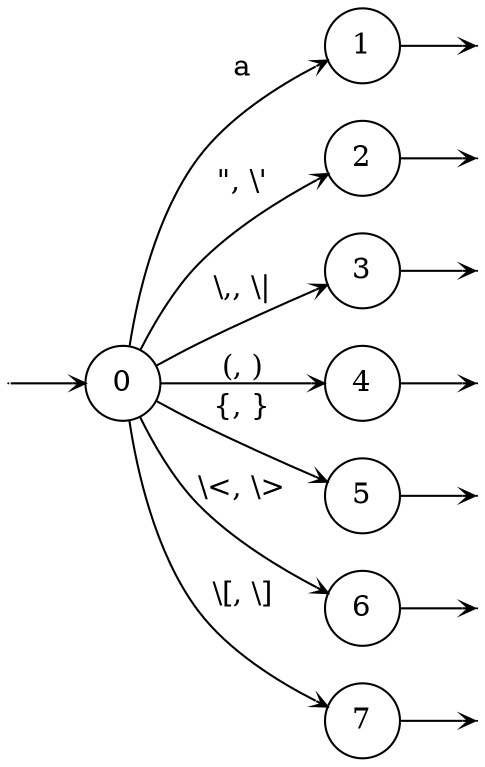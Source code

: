 digraph
{
  vcsn_context = "[\"\\'()\\,\\<\\>\\[\\]abcdefghijklmnopqrstuvwxyz{\\|}]? → 𝔹"
  rankdir = LR
  edge [arrowhead = vee, arrowsize = .6]
  {
    node [shape = point, width = 0]
    I0
    F1
    F2
    F3
    F4
    F5
    F6
    F7
  }
  {
    node [shape = circle, style = rounded, width = 0.5]
    0
    1
    2
    3
    4
    5
    6
    7
  }
  I0 -> 0
  0 -> 1 [label = "a"]
  0 -> 2 [label = "\", \\'"]
  0 -> 3 [label = "\\,, \\|"]
  0 -> 4 [label = "(, )"]
  0 -> 5 [label = "{, }"]
  0 -> 6 [label = "\\<, \\>"]
  0 -> 7 [label = "\\[, \\]"]
  1 -> F1
  2 -> F2
  3 -> F3
  4 -> F4
  5 -> F5
  6 -> F6
  7 -> F7
}
